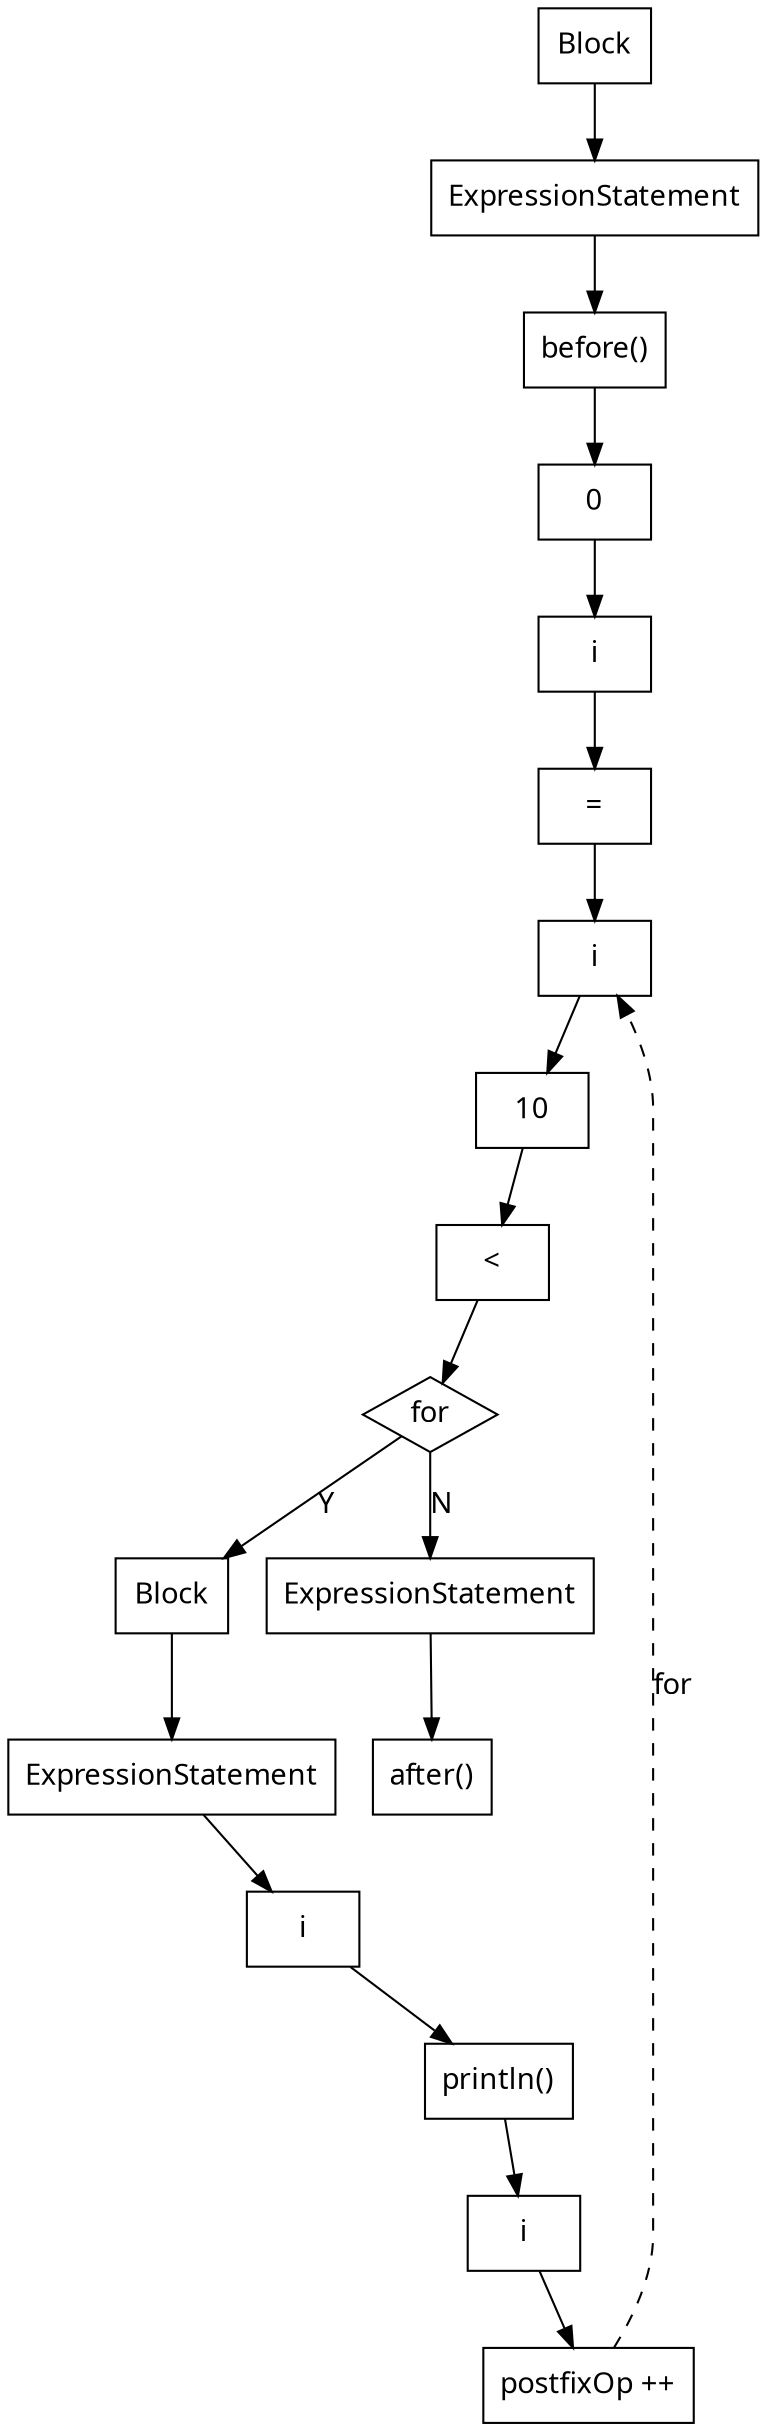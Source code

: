 digraph G {
  node [
    shape = rect;
    fontname = "Handlee";
  ]
  edge [
    fontname = "Handlee";
  ]
  bgcolor = transparent;
  fontname = "Handlee";
  compound = true;
  s_44 [
    class = "block";
    label = "Block";
    fillcolor = white;
    style = filled;
  ];
  s_45 [
    class = "expressionStatement";
    label = "ExpressionStatement";
    fillcolor = white;
    style = filled;
  ];
  s_45_2 [
    class = "methodInvocation";
    label = "before()";
    fillcolor = white;
    style = filled;
  ];
  for_46 [
    class = "for";
    label = "for";
    fillcolor = white;
    shape = diamond;
    style = filled;
  ];
  s_46 [
    class = "assignment initialiser";
    label = "=";
    fillcolor = white;
    style = filled;
  ];
  s_46_2 [
    class = "simpleName";
    label = "i";
    fillcolor = white;
    style = filled;
  ];
  s_46_3 [
    class = "numberLiteral literal";
    label = "0";
    fillcolor = white;
    style = filled;
  ];
  s_46_4 [
    class = "expression infixExpression";
    label = "<";
    fillcolor = white;
    style = filled;
  ];
  s_46_5 [
    class = "simpleName";
    label = "i";
    fillcolor = white;
    style = filled;
  ];
  s_46_6 [
    class = "numberLiteral literal";
    label = "10";
    fillcolor = white;
    style = filled;
  ];
  s_46_7 [
    class = "postfixExpression updater";
    label = "postfixOp ++";
    fillcolor = white;
    style = filled;
  ];
  s_46_8 [
    class = "simpleName";
    label = "i";
    fillcolor = white;
    style = filled;
  ];
  s_46_9 [
    class = "block";
    label = "Block";
    fillcolor = white;
    style = filled;
  ];
  s_47 [
    class = "expressionStatement";
    label = "ExpressionStatement";
    fillcolor = white;
    style = filled;
  ];
  s_47_2 [
    class = "methodInvocation";
    label = "println()";
    fillcolor = white;
    style = filled;
  ];
  s_47_4 [
    class = "simpleName";
    label = "i";
    fillcolor = white;
    style = filled;
  ];
  s_49 [
    class = "expressionStatement";
    label = "ExpressionStatement";
    fillcolor = white;
    style = filled;
  ];
  s_49_2 [
    class = "methodInvocation";
    label = "after()";
    fillcolor = white;
    style = filled;
  ];
  s_44 -> s_45;
  s_45 -> s_45_2;
  s_45_2 -> s_46_3;
  s_46_3 -> s_46_2;
  s_46_2 -> s_46;
  s_46 -> s_46_5;
  s_46_5 -> s_46_6;
  s_46_6 -> s_46_4;
  s_46_4 -> for_46;
  for_46 -> s_46_9 [
    label="Y";
  ];
  s_46_9 -> s_47;
  s_47 -> s_47_4;
  s_47_4 -> s_47_2;
  s_47_2 -> s_46_8;
  s_46_8 -> s_46_7;
  s_46_7 -> s_46_5 [
    label="for";
    style = dashed;
  ];
  for_46 -> s_49 [
    label="N";
  ];
  s_49 -> s_49_2;

}

